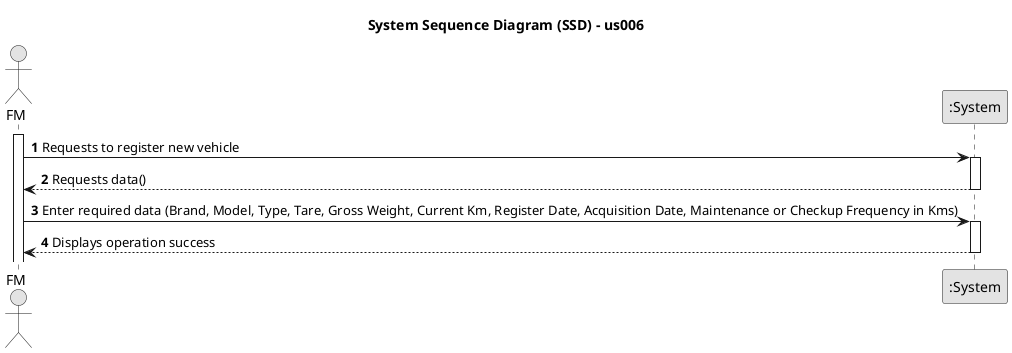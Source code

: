 @startuml
skinparam monochrome true
skinparam packageStyle rectangle
skinparam shadowing false

title System Sequence Diagram (SSD) - us006

autonumber

actor "FM" as Admin
participant ":System" as System

activate Admin

    Admin -> System : Requests to register new vehicle
    activate System

        System --> Admin : Requests data()
    deactivate System

    Admin -> System : Enter required data (Brand, Model, Type, Tare, Gross Weight, Current Km, Register Date, Acquisition Date, Maintenance or Checkup Frequency in Kms)
    activate System

        System --> Admin : Displays operation success
    deactivate System
@enduml